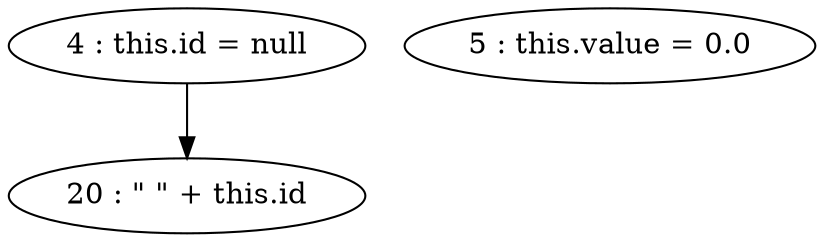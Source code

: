 digraph G {
"4 : this.id = null"
"4 : this.id = null" -> "20 : \" \" + this.id"
"5 : this.value = 0.0"
"20 : \" \" + this.id"
}